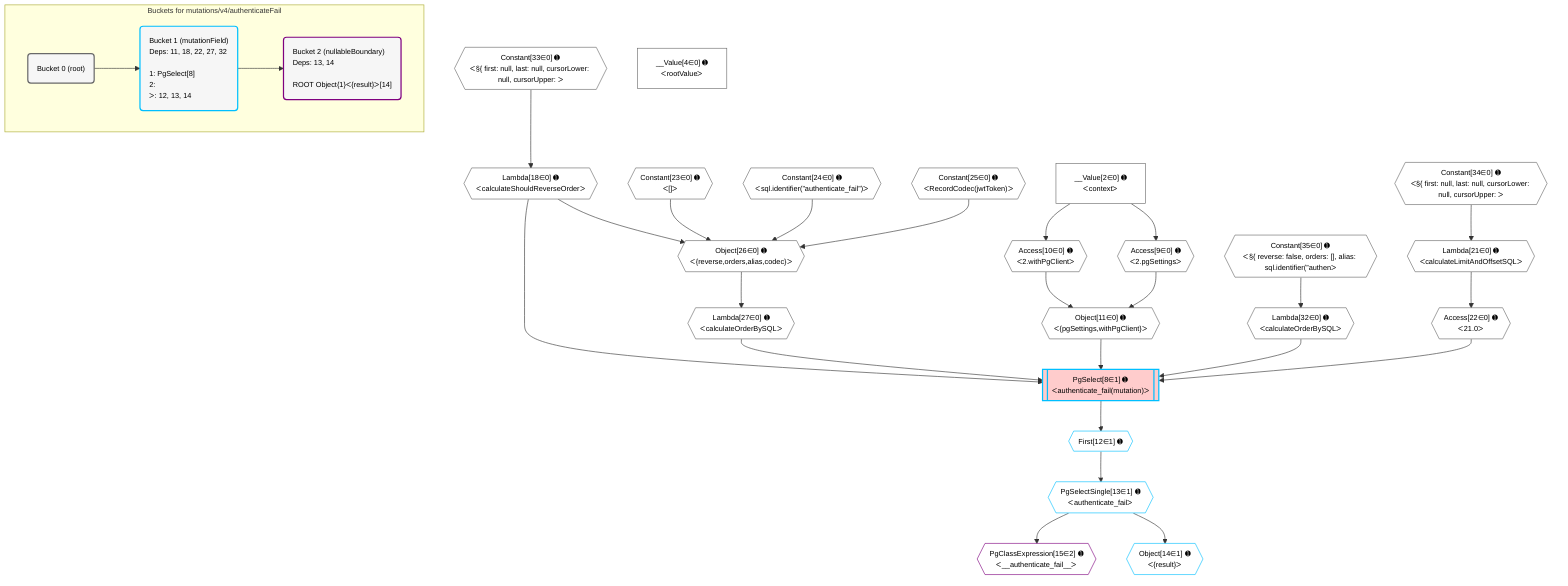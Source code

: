 %%{init: {'themeVariables': { 'fontSize': '12px'}}}%%
graph TD
    classDef path fill:#eee,stroke:#000,color:#000
    classDef plan fill:#fff,stroke-width:1px,color:#000
    classDef itemplan fill:#fff,stroke-width:2px,color:#000
    classDef unbatchedplan fill:#dff,stroke-width:1px,color:#000
    classDef sideeffectplan fill:#fcc,stroke-width:2px,color:#000
    classDef bucket fill:#f6f6f6,color:#000,stroke-width:2px,text-align:left


    %% plan dependencies
    Object26{{"Object[26∈0] ➊<br />ᐸ{reverse,orders,alias,codec}ᐳ"}}:::plan
    Lambda18{{"Lambda[18∈0] ➊<br />ᐸcalculateShouldReverseOrderᐳ"}}:::plan
    Constant23{{"Constant[23∈0] ➊<br />ᐸ[]ᐳ"}}:::plan
    Constant24{{"Constant[24∈0] ➊<br />ᐸsql.identifier(”authenticate_fail”)ᐳ"}}:::plan
    Constant25{{"Constant[25∈0] ➊<br />ᐸRecordCodec(jwtToken)ᐳ"}}:::plan
    Lambda18 & Constant23 & Constant24 & Constant25 --> Object26
    Object11{{"Object[11∈0] ➊<br />ᐸ{pgSettings,withPgClient}ᐳ"}}:::plan
    Access9{{"Access[9∈0] ➊<br />ᐸ2.pgSettingsᐳ"}}:::plan
    Access10{{"Access[10∈0] ➊<br />ᐸ2.withPgClientᐳ"}}:::plan
    Access9 & Access10 --> Object11
    __Value2["__Value[2∈0] ➊<br />ᐸcontextᐳ"]:::plan
    __Value2 --> Access9
    __Value2 --> Access10
    Constant33{{"Constant[33∈0] ➊<br />ᐸ§{ first: null, last: null, cursorLower: null, cursorUpper: ᐳ"}}:::plan
    Constant33 --> Lambda18
    Lambda21{{"Lambda[21∈0] ➊<br />ᐸcalculateLimitAndOffsetSQLᐳ"}}:::plan
    Constant34{{"Constant[34∈0] ➊<br />ᐸ§{ first: null, last: null, cursorLower: null, cursorUpper: ᐳ"}}:::plan
    Constant34 --> Lambda21
    Access22{{"Access[22∈0] ➊<br />ᐸ21.0ᐳ"}}:::plan
    Lambda21 --> Access22
    Lambda27{{"Lambda[27∈0] ➊<br />ᐸcalculateOrderBySQLᐳ"}}:::plan
    Object26 --> Lambda27
    Lambda32{{"Lambda[32∈0] ➊<br />ᐸcalculateOrderBySQLᐳ"}}:::plan
    Constant35{{"Constant[35∈0] ➊<br />ᐸ§{ reverse: false, orders: [], alias: sql.identifier(”authenᐳ"}}:::plan
    Constant35 --> Lambda32
    __Value4["__Value[4∈0] ➊<br />ᐸrootValueᐳ"]:::plan
    PgSelect8[["PgSelect[8∈1] ➊<br />ᐸauthenticate_fail(mutation)ᐳ"]]:::sideeffectplan
    Object11 & Lambda18 & Access22 & Lambda27 & Lambda32 --> PgSelect8
    First12{{"First[12∈1] ➊"}}:::plan
    PgSelect8 --> First12
    PgSelectSingle13{{"PgSelectSingle[13∈1] ➊<br />ᐸauthenticate_failᐳ"}}:::plan
    First12 --> PgSelectSingle13
    Object14{{"Object[14∈1] ➊<br />ᐸ{result}ᐳ"}}:::plan
    PgSelectSingle13 --> Object14
    PgClassExpression15{{"PgClassExpression[15∈2] ➊<br />ᐸ__authenticate_fail__ᐳ"}}:::plan
    PgSelectSingle13 --> PgClassExpression15

    %% define steps

    subgraph "Buckets for mutations/v4/authenticateFail"
    Bucket0("Bucket 0 (root)"):::bucket
    classDef bucket0 stroke:#696969
    class Bucket0,__Value2,__Value4,Access9,Access10,Object11,Lambda18,Lambda21,Access22,Constant23,Constant24,Constant25,Object26,Lambda27,Lambda32,Constant33,Constant34,Constant35 bucket0
    Bucket1("Bucket 1 (mutationField)<br />Deps: 11, 18, 22, 27, 32<br /><br />1: PgSelect[8]<br />2: <br />ᐳ: 12, 13, 14"):::bucket
    classDef bucket1 stroke:#00bfff
    class Bucket1,PgSelect8,First12,PgSelectSingle13,Object14 bucket1
    Bucket2("Bucket 2 (nullableBoundary)<br />Deps: 13, 14<br /><br />ROOT Object{1}ᐸ{result}ᐳ[14]"):::bucket
    classDef bucket2 stroke:#7f007f
    class Bucket2,PgClassExpression15 bucket2
    Bucket0 --> Bucket1
    Bucket1 --> Bucket2
    end